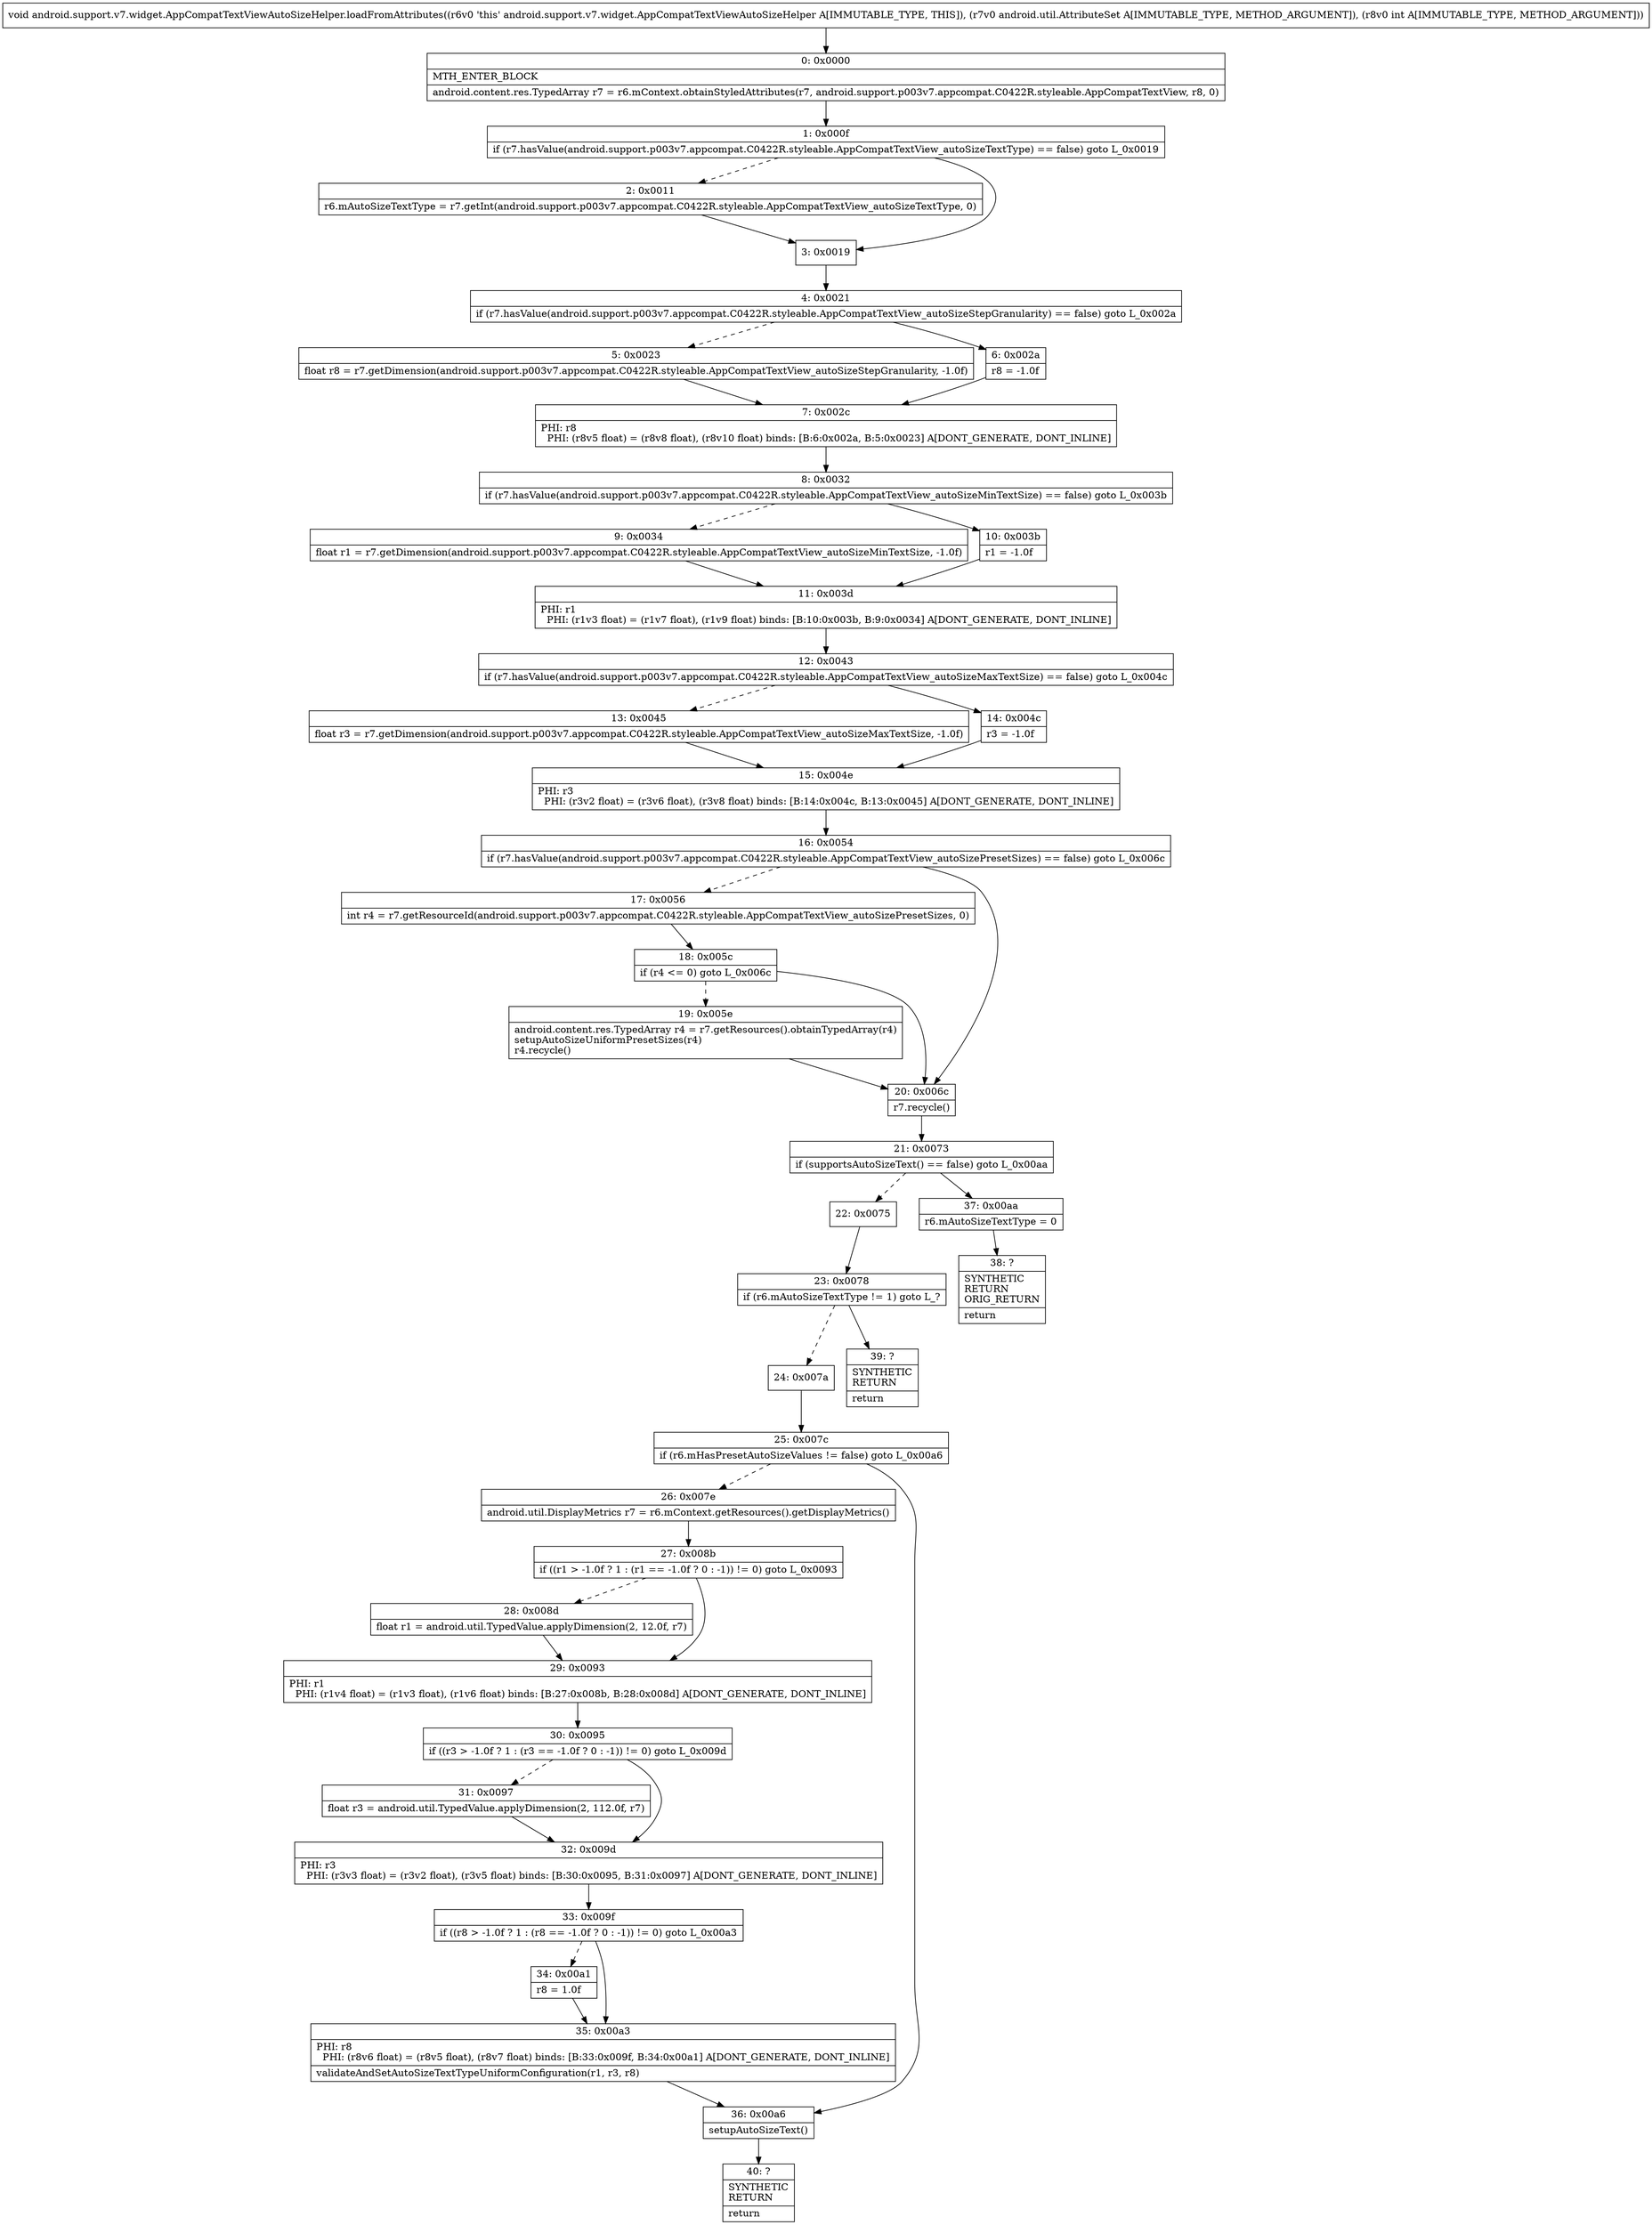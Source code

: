 digraph "CFG forandroid.support.v7.widget.AppCompatTextViewAutoSizeHelper.loadFromAttributes(Landroid\/util\/AttributeSet;I)V" {
Node_0 [shape=record,label="{0\:\ 0x0000|MTH_ENTER_BLOCK\l|android.content.res.TypedArray r7 = r6.mContext.obtainStyledAttributes(r7, android.support.p003v7.appcompat.C0422R.styleable.AppCompatTextView, r8, 0)\l}"];
Node_1 [shape=record,label="{1\:\ 0x000f|if (r7.hasValue(android.support.p003v7.appcompat.C0422R.styleable.AppCompatTextView_autoSizeTextType) == false) goto L_0x0019\l}"];
Node_2 [shape=record,label="{2\:\ 0x0011|r6.mAutoSizeTextType = r7.getInt(android.support.p003v7.appcompat.C0422R.styleable.AppCompatTextView_autoSizeTextType, 0)\l}"];
Node_3 [shape=record,label="{3\:\ 0x0019}"];
Node_4 [shape=record,label="{4\:\ 0x0021|if (r7.hasValue(android.support.p003v7.appcompat.C0422R.styleable.AppCompatTextView_autoSizeStepGranularity) == false) goto L_0x002a\l}"];
Node_5 [shape=record,label="{5\:\ 0x0023|float r8 = r7.getDimension(android.support.p003v7.appcompat.C0422R.styleable.AppCompatTextView_autoSizeStepGranularity, \-1.0f)\l}"];
Node_6 [shape=record,label="{6\:\ 0x002a|r8 = \-1.0f\l}"];
Node_7 [shape=record,label="{7\:\ 0x002c|PHI: r8 \l  PHI: (r8v5 float) = (r8v8 float), (r8v10 float) binds: [B:6:0x002a, B:5:0x0023] A[DONT_GENERATE, DONT_INLINE]\l}"];
Node_8 [shape=record,label="{8\:\ 0x0032|if (r7.hasValue(android.support.p003v7.appcompat.C0422R.styleable.AppCompatTextView_autoSizeMinTextSize) == false) goto L_0x003b\l}"];
Node_9 [shape=record,label="{9\:\ 0x0034|float r1 = r7.getDimension(android.support.p003v7.appcompat.C0422R.styleable.AppCompatTextView_autoSizeMinTextSize, \-1.0f)\l}"];
Node_10 [shape=record,label="{10\:\ 0x003b|r1 = \-1.0f\l}"];
Node_11 [shape=record,label="{11\:\ 0x003d|PHI: r1 \l  PHI: (r1v3 float) = (r1v7 float), (r1v9 float) binds: [B:10:0x003b, B:9:0x0034] A[DONT_GENERATE, DONT_INLINE]\l}"];
Node_12 [shape=record,label="{12\:\ 0x0043|if (r7.hasValue(android.support.p003v7.appcompat.C0422R.styleable.AppCompatTextView_autoSizeMaxTextSize) == false) goto L_0x004c\l}"];
Node_13 [shape=record,label="{13\:\ 0x0045|float r3 = r7.getDimension(android.support.p003v7.appcompat.C0422R.styleable.AppCompatTextView_autoSizeMaxTextSize, \-1.0f)\l}"];
Node_14 [shape=record,label="{14\:\ 0x004c|r3 = \-1.0f\l}"];
Node_15 [shape=record,label="{15\:\ 0x004e|PHI: r3 \l  PHI: (r3v2 float) = (r3v6 float), (r3v8 float) binds: [B:14:0x004c, B:13:0x0045] A[DONT_GENERATE, DONT_INLINE]\l}"];
Node_16 [shape=record,label="{16\:\ 0x0054|if (r7.hasValue(android.support.p003v7.appcompat.C0422R.styleable.AppCompatTextView_autoSizePresetSizes) == false) goto L_0x006c\l}"];
Node_17 [shape=record,label="{17\:\ 0x0056|int r4 = r7.getResourceId(android.support.p003v7.appcompat.C0422R.styleable.AppCompatTextView_autoSizePresetSizes, 0)\l}"];
Node_18 [shape=record,label="{18\:\ 0x005c|if (r4 \<= 0) goto L_0x006c\l}"];
Node_19 [shape=record,label="{19\:\ 0x005e|android.content.res.TypedArray r4 = r7.getResources().obtainTypedArray(r4)\lsetupAutoSizeUniformPresetSizes(r4)\lr4.recycle()\l}"];
Node_20 [shape=record,label="{20\:\ 0x006c|r7.recycle()\l}"];
Node_21 [shape=record,label="{21\:\ 0x0073|if (supportsAutoSizeText() == false) goto L_0x00aa\l}"];
Node_22 [shape=record,label="{22\:\ 0x0075}"];
Node_23 [shape=record,label="{23\:\ 0x0078|if (r6.mAutoSizeTextType != 1) goto L_?\l}"];
Node_24 [shape=record,label="{24\:\ 0x007a}"];
Node_25 [shape=record,label="{25\:\ 0x007c|if (r6.mHasPresetAutoSizeValues != false) goto L_0x00a6\l}"];
Node_26 [shape=record,label="{26\:\ 0x007e|android.util.DisplayMetrics r7 = r6.mContext.getResources().getDisplayMetrics()\l}"];
Node_27 [shape=record,label="{27\:\ 0x008b|if ((r1 \> \-1.0f ? 1 : (r1 == \-1.0f ? 0 : \-1)) != 0) goto L_0x0093\l}"];
Node_28 [shape=record,label="{28\:\ 0x008d|float r1 = android.util.TypedValue.applyDimension(2, 12.0f, r7)\l}"];
Node_29 [shape=record,label="{29\:\ 0x0093|PHI: r1 \l  PHI: (r1v4 float) = (r1v3 float), (r1v6 float) binds: [B:27:0x008b, B:28:0x008d] A[DONT_GENERATE, DONT_INLINE]\l}"];
Node_30 [shape=record,label="{30\:\ 0x0095|if ((r3 \> \-1.0f ? 1 : (r3 == \-1.0f ? 0 : \-1)) != 0) goto L_0x009d\l}"];
Node_31 [shape=record,label="{31\:\ 0x0097|float r3 = android.util.TypedValue.applyDimension(2, 112.0f, r7)\l}"];
Node_32 [shape=record,label="{32\:\ 0x009d|PHI: r3 \l  PHI: (r3v3 float) = (r3v2 float), (r3v5 float) binds: [B:30:0x0095, B:31:0x0097] A[DONT_GENERATE, DONT_INLINE]\l}"];
Node_33 [shape=record,label="{33\:\ 0x009f|if ((r8 \> \-1.0f ? 1 : (r8 == \-1.0f ? 0 : \-1)) != 0) goto L_0x00a3\l}"];
Node_34 [shape=record,label="{34\:\ 0x00a1|r8 = 1.0f\l}"];
Node_35 [shape=record,label="{35\:\ 0x00a3|PHI: r8 \l  PHI: (r8v6 float) = (r8v5 float), (r8v7 float) binds: [B:33:0x009f, B:34:0x00a1] A[DONT_GENERATE, DONT_INLINE]\l|validateAndSetAutoSizeTextTypeUniformConfiguration(r1, r3, r8)\l}"];
Node_36 [shape=record,label="{36\:\ 0x00a6|setupAutoSizeText()\l}"];
Node_37 [shape=record,label="{37\:\ 0x00aa|r6.mAutoSizeTextType = 0\l}"];
Node_38 [shape=record,label="{38\:\ ?|SYNTHETIC\lRETURN\lORIG_RETURN\l|return\l}"];
Node_39 [shape=record,label="{39\:\ ?|SYNTHETIC\lRETURN\l|return\l}"];
Node_40 [shape=record,label="{40\:\ ?|SYNTHETIC\lRETURN\l|return\l}"];
MethodNode[shape=record,label="{void android.support.v7.widget.AppCompatTextViewAutoSizeHelper.loadFromAttributes((r6v0 'this' android.support.v7.widget.AppCompatTextViewAutoSizeHelper A[IMMUTABLE_TYPE, THIS]), (r7v0 android.util.AttributeSet A[IMMUTABLE_TYPE, METHOD_ARGUMENT]), (r8v0 int A[IMMUTABLE_TYPE, METHOD_ARGUMENT])) }"];
MethodNode -> Node_0;
Node_0 -> Node_1;
Node_1 -> Node_2[style=dashed];
Node_1 -> Node_3;
Node_2 -> Node_3;
Node_3 -> Node_4;
Node_4 -> Node_5[style=dashed];
Node_4 -> Node_6;
Node_5 -> Node_7;
Node_6 -> Node_7;
Node_7 -> Node_8;
Node_8 -> Node_9[style=dashed];
Node_8 -> Node_10;
Node_9 -> Node_11;
Node_10 -> Node_11;
Node_11 -> Node_12;
Node_12 -> Node_13[style=dashed];
Node_12 -> Node_14;
Node_13 -> Node_15;
Node_14 -> Node_15;
Node_15 -> Node_16;
Node_16 -> Node_17[style=dashed];
Node_16 -> Node_20;
Node_17 -> Node_18;
Node_18 -> Node_19[style=dashed];
Node_18 -> Node_20;
Node_19 -> Node_20;
Node_20 -> Node_21;
Node_21 -> Node_22[style=dashed];
Node_21 -> Node_37;
Node_22 -> Node_23;
Node_23 -> Node_24[style=dashed];
Node_23 -> Node_39;
Node_24 -> Node_25;
Node_25 -> Node_26[style=dashed];
Node_25 -> Node_36;
Node_26 -> Node_27;
Node_27 -> Node_28[style=dashed];
Node_27 -> Node_29;
Node_28 -> Node_29;
Node_29 -> Node_30;
Node_30 -> Node_31[style=dashed];
Node_30 -> Node_32;
Node_31 -> Node_32;
Node_32 -> Node_33;
Node_33 -> Node_34[style=dashed];
Node_33 -> Node_35;
Node_34 -> Node_35;
Node_35 -> Node_36;
Node_36 -> Node_40;
Node_37 -> Node_38;
}

